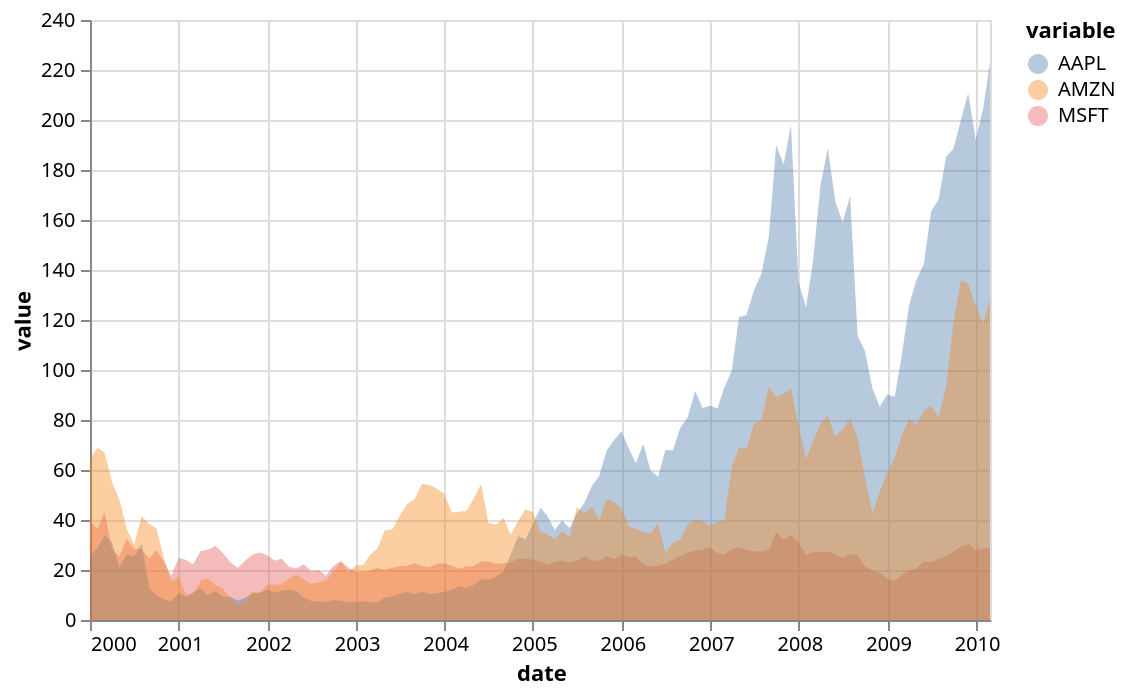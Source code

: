 {"mark": "area", "encoding": {"x": {"field": "date", "type": "temporal"}, "y": {"field": "value", "type": "quantitative", "stack": null}, "color": {"field": "variable", "type": "nominal"}, "opacity": {"value": 0.4}}, "$schema": "https://vega.github.io/schema/vega-lite/v2.json", "width": 450, "height": 300, "selection": {"grid": {"type": "interval", "bind": "scales"}}, "data": {"values": [{"date": "2000-01-01", "variable": "MSFT", "value": 39.81}, {"date": "2000-02-01", "variable": "MSFT", "value": 36.35}, {"date": "2000-03-01", "variable": "MSFT", "value": 43.22}, {"date": "2000-04-01", "variable": "MSFT", "value": 28.37}, {"date": "2000-05-01", "variable": "MSFT", "value": 25.45}, {"date": "2000-06-01", "variable": "MSFT", "value": 32.54}, {"date": "2000-07-01", "variable": "MSFT", "value": 28.4}, {"date": "2000-08-01", "variable": "MSFT", "value": 28.4}, {"date": "2000-09-01", "variable": "MSFT", "value": 24.53}, {"date": "2000-10-01", "variable": "MSFT", "value": 28.02}, {"date": "2000-11-01", "variable": "MSFT", "value": 23.34}, {"date": "2000-12-01", "variable": "MSFT", "value": 17.65}, {"date": "2001-01-01", "variable": "MSFT", "value": 24.84}, {"date": "2001-02-01", "variable": "MSFT", "value": 24.0}, {"date": "2001-03-01", "variable": "MSFT", "value": 22.25}, {"date": "2001-04-01", "variable": "MSFT", "value": 27.56}, {"date": "2001-05-01", "variable": "MSFT", "value": 28.14}, {"date": "2001-06-01", "variable": "MSFT", "value": 29.7}, {"date": "2001-07-01", "variable": "MSFT", "value": 26.93}, {"date": "2001-08-01", "variable": "MSFT", "value": 23.21}, {"date": "2001-09-01", "variable": "MSFT", "value": 20.82}, {"date": "2001-10-01", "variable": "MSFT", "value": 23.65}, {"date": "2001-11-01", "variable": "MSFT", "value": 26.12}, {"date": "2001-12-01", "variable": "MSFT", "value": 26.95}, {"date": "2002-01-01", "variable": "MSFT", "value": 25.92}, {"date": "2002-02-01", "variable": "MSFT", "value": 23.73}, {"date": "2002-03-01", "variable": "MSFT", "value": 24.53}, {"date": "2002-04-01", "variable": "MSFT", "value": 21.26}, {"date": "2002-05-01", "variable": "MSFT", "value": 20.71}, {"date": "2002-06-01", "variable": "MSFT", "value": 22.25}, {"date": "2002-07-01", "variable": "MSFT", "value": 19.52}, {"date": "2002-08-01", "variable": "MSFT", "value": 19.97}, {"date": "2002-09-01", "variable": "MSFT", "value": 17.79}, {"date": "2002-10-01", "variable": "MSFT", "value": 21.75}, {"date": "2002-11-01", "variable": "MSFT", "value": 23.46}, {"date": "2002-12-01", "variable": "MSFT", "value": 21.03}, {"date": "2003-01-01", "variable": "MSFT", "value": 19.31}, {"date": "2003-02-01", "variable": "MSFT", "value": 19.34}, {"date": "2003-03-01", "variable": "MSFT", "value": 19.76}, {"date": "2003-04-01", "variable": "MSFT", "value": 20.87}, {"date": "2003-05-01", "variable": "MSFT", "value": 20.09}, {"date": "2003-06-01", "variable": "MSFT", "value": 20.93}, {"date": "2003-07-01", "variable": "MSFT", "value": 21.56}, {"date": "2003-08-01", "variable": "MSFT", "value": 21.65}, {"date": "2003-09-01", "variable": "MSFT", "value": 22.69}, {"date": "2003-10-01", "variable": "MSFT", "value": 21.45}, {"date": "2003-11-01", "variable": "MSFT", "value": 21.1}, {"date": "2003-12-01", "variable": "MSFT", "value": 22.46}, {"date": "2004-01-01", "variable": "MSFT", "value": 22.69}, {"date": "2004-02-01", "variable": "MSFT", "value": 21.77}, {"date": "2004-03-01", "variable": "MSFT", "value": 20.46}, {"date": "2004-04-01", "variable": "MSFT", "value": 21.45}, {"date": "2004-05-01", "variable": "MSFT", "value": 21.53}, {"date": "2004-06-01", "variable": "MSFT", "value": 23.44}, {"date": "2004-07-01", "variable": "MSFT", "value": 23.38}, {"date": "2004-08-01", "variable": "MSFT", "value": 22.47}, {"date": "2004-09-01", "variable": "MSFT", "value": 22.76}, {"date": "2004-10-01", "variable": "MSFT", "value": 23.02}, {"date": "2004-11-01", "variable": "MSFT", "value": 24.6}, {"date": "2004-12-01", "variable": "MSFT", "value": 24.52}, {"date": "2005-01-01", "variable": "MSFT", "value": 24.11}, {"date": "2005-02-01", "variable": "MSFT", "value": 23.15}, {"date": "2005-03-01", "variable": "MSFT", "value": 22.24}, {"date": "2005-04-01", "variable": "MSFT", "value": 23.28}, {"date": "2005-05-01", "variable": "MSFT", "value": 23.82}, {"date": "2005-06-01", "variable": "MSFT", "value": 22.93}, {"date": "2005-07-01", "variable": "MSFT", "value": 23.64}, {"date": "2005-08-01", "variable": "MSFT", "value": 25.35}, {"date": "2005-09-01", "variable": "MSFT", "value": 23.83}, {"date": "2005-10-01", "variable": "MSFT", "value": 23.8}, {"date": "2005-11-01", "variable": "MSFT", "value": 25.71}, {"date": "2005-12-01", "variable": "MSFT", "value": 24.29}, {"date": "2006-01-01", "variable": "MSFT", "value": 26.14}, {"date": "2006-02-01", "variable": "MSFT", "value": 25.04}, {"date": "2006-03-01", "variable": "MSFT", "value": 25.36}, {"date": "2006-04-01", "variable": "MSFT", "value": 22.5}, {"date": "2006-05-01", "variable": "MSFT", "value": 21.19}, {"date": "2006-06-01", "variable": "MSFT", "value": 21.8}, {"date": "2006-07-01", "variable": "MSFT", "value": 22.51}, {"date": "2006-08-01", "variable": "MSFT", "value": 24.13}, {"date": "2006-09-01", "variable": "MSFT", "value": 25.68}, {"date": "2006-10-01", "variable": "MSFT", "value": 26.96}, {"date": "2006-11-01", "variable": "MSFT", "value": 27.66}, {"date": "2006-12-01", "variable": "MSFT", "value": 28.13}, {"date": "2007-01-01", "variable": "MSFT", "value": 29.07}, {"date": "2007-02-01", "variable": "MSFT", "value": 26.63}, {"date": "2007-03-01", "variable": "MSFT", "value": 26.35}, {"date": "2007-04-01", "variable": "MSFT", "value": 28.3}, {"date": "2007-05-01", "variable": "MSFT", "value": 29.11}, {"date": "2007-06-01", "variable": "MSFT", "value": 27.95}, {"date": "2007-07-01", "variable": "MSFT", "value": 27.5}, {"date": "2007-08-01", "variable": "MSFT", "value": 27.34}, {"date": "2007-09-01", "variable": "MSFT", "value": 28.04}, {"date": "2007-10-01", "variable": "MSFT", "value": 35.03}, {"date": "2007-11-01", "variable": "MSFT", "value": 32.09}, {"date": "2007-12-01", "variable": "MSFT", "value": 34.0}, {"date": "2008-01-01", "variable": "MSFT", "value": 31.13}, {"date": "2008-02-01", "variable": "MSFT", "value": 26.07}, {"date": "2008-03-01", "variable": "MSFT", "value": 27.21}, {"date": "2008-04-01", "variable": "MSFT", "value": 27.34}, {"date": "2008-05-01", "variable": "MSFT", "value": 27.25}, {"date": "2008-06-01", "variable": "MSFT", "value": 26.47}, {"date": "2008-07-01", "variable": "MSFT", "value": 24.75}, {"date": "2008-08-01", "variable": "MSFT", "value": 26.36}, {"date": "2008-09-01", "variable": "MSFT", "value": 25.78}, {"date": "2008-10-01", "variable": "MSFT", "value": 21.57}, {"date": "2008-11-01", "variable": "MSFT", "value": 19.66}, {"date": "2008-12-01", "variable": "MSFT", "value": 18.91}, {"date": "2009-01-01", "variable": "MSFT", "value": 16.63}, {"date": "2009-02-01", "variable": "MSFT", "value": 15.81}, {"date": "2009-03-01", "variable": "MSFT", "value": 17.99}, {"date": "2009-04-01", "variable": "MSFT", "value": 19.84}, {"date": "2009-05-01", "variable": "MSFT", "value": 20.59}, {"date": "2009-06-01", "variable": "MSFT", "value": 23.42}, {"date": "2009-07-01", "variable": "MSFT", "value": 23.18}, {"date": "2009-08-01", "variable": "MSFT", "value": 24.43}, {"date": "2009-09-01", "variable": "MSFT", "value": 25.49}, {"date": "2009-10-01", "variable": "MSFT", "value": 27.48}, {"date": "2009-11-01", "variable": "MSFT", "value": 29.27}, {"date": "2009-12-01", "variable": "MSFT", "value": 30.34}, {"date": "2010-01-01", "variable": "MSFT", "value": 28.05}, {"date": "2010-02-01", "variable": "MSFT", "value": 28.67}, {"date": "2010-03-01", "variable": "MSFT", "value": 28.8}, {"date": "2000-01-01", "variable": "AAPL", "value": 25.94}, {"date": "2000-02-01", "variable": "AAPL", "value": 28.66}, {"date": "2000-03-01", "variable": "AAPL", "value": 33.95}, {"date": "2000-04-01", "variable": "AAPL", "value": 31.01}, {"date": "2000-05-01", "variable": "AAPL", "value": 21.0}, {"date": "2000-06-01", "variable": "AAPL", "value": 26.19}, {"date": "2000-07-01", "variable": "AAPL", "value": 25.41}, {"date": "2000-08-01", "variable": "AAPL", "value": 30.47}, {"date": "2000-09-01", "variable": "AAPL", "value": 12.88}, {"date": "2000-10-01", "variable": "AAPL", "value": 9.78}, {"date": "2000-11-01", "variable": "AAPL", "value": 8.25}, {"date": "2000-12-01", "variable": "AAPL", "value": 7.44}, {"date": "2001-01-01", "variable": "AAPL", "value": 10.81}, {"date": "2001-02-01", "variable": "AAPL", "value": 9.12}, {"date": "2001-03-01", "variable": "AAPL", "value": 11.03}, {"date": "2001-04-01", "variable": "AAPL", "value": 12.74}, {"date": "2001-05-01", "variable": "AAPL", "value": 9.98}, {"date": "2001-06-01", "variable": "AAPL", "value": 11.62}, {"date": "2001-07-01", "variable": "AAPL", "value": 9.4}, {"date": "2001-08-01", "variable": "AAPL", "value": 9.27}, {"date": "2001-09-01", "variable": "AAPL", "value": 7.76}, {"date": "2001-10-01", "variable": "AAPL", "value": 8.78}, {"date": "2001-11-01", "variable": "AAPL", "value": 10.65}, {"date": "2001-12-01", "variable": "AAPL", "value": 10.95}, {"date": "2002-01-01", "variable": "AAPL", "value": 12.36}, {"date": "2002-02-01", "variable": "AAPL", "value": 10.85}, {"date": "2002-03-01", "variable": "AAPL", "value": 11.84}, {"date": "2002-04-01", "variable": "AAPL", "value": 12.14}, {"date": "2002-05-01", "variable": "AAPL", "value": 11.65}, {"date": "2002-06-01", "variable": "AAPL", "value": 8.86}, {"date": "2002-07-01", "variable": "AAPL", "value": 7.63}, {"date": "2002-08-01", "variable": "AAPL", "value": 7.38}, {"date": "2002-09-01", "variable": "AAPL", "value": 7.25}, {"date": "2002-10-01", "variable": "AAPL", "value": 8.03}, {"date": "2002-11-01", "variable": "AAPL", "value": 7.75}, {"date": "2002-12-01", "variable": "AAPL", "value": 7.16}, {"date": "2003-01-01", "variable": "AAPL", "value": 7.18}, {"date": "2003-02-01", "variable": "AAPL", "value": 7.51}, {"date": "2003-03-01", "variable": "AAPL", "value": 7.07}, {"date": "2003-04-01", "variable": "AAPL", "value": 7.11}, {"date": "2003-05-01", "variable": "AAPL", "value": 8.98}, {"date": "2003-06-01", "variable": "AAPL", "value": 9.53}, {"date": "2003-07-01", "variable": "AAPL", "value": 10.54}, {"date": "2003-08-01", "variable": "AAPL", "value": 11.31}, {"date": "2003-09-01", "variable": "AAPL", "value": 10.36}, {"date": "2003-10-01", "variable": "AAPL", "value": 11.44}, {"date": "2003-11-01", "variable": "AAPL", "value": 10.45}, {"date": "2003-12-01", "variable": "AAPL", "value": 10.69}, {"date": "2004-01-01", "variable": "AAPL", "value": 11.28}, {"date": "2004-02-01", "variable": "AAPL", "value": 11.96}, {"date": "2004-03-01", "variable": "AAPL", "value": 13.52}, {"date": "2004-04-01", "variable": "AAPL", "value": 12.89}, {"date": "2004-05-01", "variable": "AAPL", "value": 14.03}, {"date": "2004-06-01", "variable": "AAPL", "value": 16.27}, {"date": "2004-07-01", "variable": "AAPL", "value": 16.17}, {"date": "2004-08-01", "variable": "AAPL", "value": 17.25}, {"date": "2004-09-01", "variable": "AAPL", "value": 19.38}, {"date": "2004-10-01", "variable": "AAPL", "value": 26.2}, {"date": "2004-11-01", "variable": "AAPL", "value": 33.53}, {"date": "2004-12-01", "variable": "AAPL", "value": 32.2}, {"date": "2005-01-01", "variable": "AAPL", "value": 38.45}, {"date": "2005-02-01", "variable": "AAPL", "value": 44.86}, {"date": "2005-03-01", "variable": "AAPL", "value": 41.67}, {"date": "2005-04-01", "variable": "AAPL", "value": 36.06}, {"date": "2005-05-01", "variable": "AAPL", "value": 39.76}, {"date": "2005-06-01", "variable": "AAPL", "value": 36.81}, {"date": "2005-07-01", "variable": "AAPL", "value": 42.65}, {"date": "2005-08-01", "variable": "AAPL", "value": 46.89}, {"date": "2005-09-01", "variable": "AAPL", "value": 53.61}, {"date": "2005-10-01", "variable": "AAPL", "value": 57.59}, {"date": "2005-11-01", "variable": "AAPL", "value": 67.82}, {"date": "2005-12-01", "variable": "AAPL", "value": 71.89}, {"date": "2006-01-01", "variable": "AAPL", "value": 75.51}, {"date": "2006-02-01", "variable": "AAPL", "value": 68.49}, {"date": "2006-03-01", "variable": "AAPL", "value": 62.72}, {"date": "2006-04-01", "variable": "AAPL", "value": 70.39}, {"date": "2006-05-01", "variable": "AAPL", "value": 59.77}, {"date": "2006-06-01", "variable": "AAPL", "value": 57.27}, {"date": "2006-07-01", "variable": "AAPL", "value": 67.96}, {"date": "2006-08-01", "variable": "AAPL", "value": 67.85}, {"date": "2006-09-01", "variable": "AAPL", "value": 76.98}, {"date": "2006-10-01", "variable": "AAPL", "value": 81.08}, {"date": "2006-11-01", "variable": "AAPL", "value": 91.66}, {"date": "2006-12-01", "variable": "AAPL", "value": 84.84}, {"date": "2007-01-01", "variable": "AAPL", "value": 85.73}, {"date": "2007-02-01", "variable": "AAPL", "value": 84.61}, {"date": "2007-03-01", "variable": "AAPL", "value": 92.91}, {"date": "2007-04-01", "variable": "AAPL", "value": 99.8}, {"date": "2007-05-01", "variable": "AAPL", "value": 121.19}, {"date": "2007-06-01", "variable": "AAPL", "value": 122.04}, {"date": "2007-07-01", "variable": "AAPL", "value": 131.76}, {"date": "2007-08-01", "variable": "AAPL", "value": 138.48}, {"date": "2007-09-01", "variable": "AAPL", "value": 153.47}, {"date": "2007-10-01", "variable": "AAPL", "value": 189.95}, {"date": "2007-11-01", "variable": "AAPL", "value": 182.22}, {"date": "2007-12-01", "variable": "AAPL", "value": 198.08}, {"date": "2008-01-01", "variable": "AAPL", "value": 135.36}, {"date": "2008-02-01", "variable": "AAPL", "value": 125.02}, {"date": "2008-03-01", "variable": "AAPL", "value": 143.5}, {"date": "2008-04-01", "variable": "AAPL", "value": 173.95}, {"date": "2008-05-01", "variable": "AAPL", "value": 188.75}, {"date": "2008-06-01", "variable": "AAPL", "value": 167.44}, {"date": "2008-07-01", "variable": "AAPL", "value": 158.95}, {"date": "2008-08-01", "variable": "AAPL", "value": 169.53}, {"date": "2008-09-01", "variable": "AAPL", "value": 113.66}, {"date": "2008-10-01", "variable": "AAPL", "value": 107.59}, {"date": "2008-11-01", "variable": "AAPL", "value": 92.67}, {"date": "2008-12-01", "variable": "AAPL", "value": 85.35}, {"date": "2009-01-01", "variable": "AAPL", "value": 90.13}, {"date": "2009-02-01", "variable": "AAPL", "value": 89.31}, {"date": "2009-03-01", "variable": "AAPL", "value": 105.12}, {"date": "2009-04-01", "variable": "AAPL", "value": 125.83}, {"date": "2009-05-01", "variable": "AAPL", "value": 135.81}, {"date": "2009-06-01", "variable": "AAPL", "value": 142.43}, {"date": "2009-07-01", "variable": "AAPL", "value": 163.39}, {"date": "2009-08-01", "variable": "AAPL", "value": 168.21}, {"date": "2009-09-01", "variable": "AAPL", "value": 185.35}, {"date": "2009-10-01", "variable": "AAPL", "value": 188.5}, {"date": "2009-11-01", "variable": "AAPL", "value": 199.91}, {"date": "2009-12-01", "variable": "AAPL", "value": 210.73}, {"date": "2010-01-01", "variable": "AAPL", "value": 192.06}, {"date": "2010-02-01", "variable": "AAPL", "value": 204.62}, {"date": "2010-03-01", "variable": "AAPL", "value": 223.02}, {"date": "2000-01-01", "variable": "AMZN", "value": 64.56}, {"date": "2000-02-01", "variable": "AMZN", "value": 68.87}, {"date": "2000-03-01", "variable": "AMZN", "value": 67.0}, {"date": "2000-04-01", "variable": "AMZN", "value": 55.19}, {"date": "2000-05-01", "variable": "AMZN", "value": 48.31}, {"date": "2000-06-01", "variable": "AMZN", "value": 36.31}, {"date": "2000-07-01", "variable": "AMZN", "value": 30.12}, {"date": "2000-08-01", "variable": "AMZN", "value": 41.5}, {"date": "2000-09-01", "variable": "AMZN", "value": 38.44}, {"date": "2000-10-01", "variable": "AMZN", "value": 36.62}, {"date": "2000-11-01", "variable": "AMZN", "value": 24.69}, {"date": "2000-12-01", "variable": "AMZN", "value": 15.56}, {"date": "2001-01-01", "variable": "AMZN", "value": 17.31}, {"date": "2001-02-01", "variable": "AMZN", "value": 10.19}, {"date": "2001-03-01", "variable": "AMZN", "value": 10.23}, {"date": "2001-04-01", "variable": "AMZN", "value": 15.78}, {"date": "2001-05-01", "variable": "AMZN", "value": 16.69}, {"date": "2001-06-01", "variable": "AMZN", "value": 14.15}, {"date": "2001-07-01", "variable": "AMZN", "value": 12.49}, {"date": "2001-08-01", "variable": "AMZN", "value": 8.94}, {"date": "2001-09-01", "variable": "AMZN", "value": 5.97}, {"date": "2001-10-01", "variable": "AMZN", "value": 6.98}, {"date": "2001-11-01", "variable": "AMZN", "value": 11.32}, {"date": "2001-12-01", "variable": "AMZN", "value": 10.82}, {"date": "2002-01-01", "variable": "AMZN", "value": 14.19}, {"date": "2002-02-01", "variable": "AMZN", "value": 14.1}, {"date": "2002-03-01", "variable": "AMZN", "value": 14.3}, {"date": "2002-04-01", "variable": "AMZN", "value": 16.69}, {"date": "2002-05-01", "variable": "AMZN", "value": 18.23}, {"date": "2002-06-01", "variable": "AMZN", "value": 16.25}, {"date": "2002-07-01", "variable": "AMZN", "value": 14.45}, {"date": "2002-08-01", "variable": "AMZN", "value": 14.94}, {"date": "2002-09-01", "variable": "AMZN", "value": 15.93}, {"date": "2002-10-01", "variable": "AMZN", "value": 19.36}, {"date": "2002-11-01", "variable": "AMZN", "value": 23.35}, {"date": "2002-12-01", "variable": "AMZN", "value": 18.89}, {"date": "2003-01-01", "variable": "AMZN", "value": 21.85}, {"date": "2003-02-01", "variable": "AMZN", "value": 22.01}, {"date": "2003-03-01", "variable": "AMZN", "value": 26.03}, {"date": "2003-04-01", "variable": "AMZN", "value": 28.69}, {"date": "2003-05-01", "variable": "AMZN", "value": 35.89}, {"date": "2003-06-01", "variable": "AMZN", "value": 36.32}, {"date": "2003-07-01", "variable": "AMZN", "value": 41.64}, {"date": "2003-08-01", "variable": "AMZN", "value": 46.32}, {"date": "2003-09-01", "variable": "AMZN", "value": 48.43}, {"date": "2003-10-01", "variable": "AMZN", "value": 54.43}, {"date": "2003-11-01", "variable": "AMZN", "value": 53.97}, {"date": "2003-12-01", "variable": "AMZN", "value": 52.62}, {"date": "2004-01-01", "variable": "AMZN", "value": 50.4}, {"date": "2004-02-01", "variable": "AMZN", "value": 43.01}, {"date": "2004-03-01", "variable": "AMZN", "value": 43.28}, {"date": "2004-04-01", "variable": "AMZN", "value": 43.6}, {"date": "2004-05-01", "variable": "AMZN", "value": 48.5}, {"date": "2004-06-01", "variable": "AMZN", "value": 54.4}, {"date": "2004-07-01", "variable": "AMZN", "value": 38.92}, {"date": "2004-08-01", "variable": "AMZN", "value": 38.14}, {"date": "2004-09-01", "variable": "AMZN", "value": 40.86}, {"date": "2004-10-01", "variable": "AMZN", "value": 34.13}, {"date": "2004-11-01", "variable": "AMZN", "value": 39.68}, {"date": "2004-12-01", "variable": "AMZN", "value": 44.29}, {"date": "2005-01-01", "variable": "AMZN", "value": 43.22}, {"date": "2005-02-01", "variable": "AMZN", "value": 35.18}, {"date": "2005-03-01", "variable": "AMZN", "value": 34.27}, {"date": "2005-04-01", "variable": "AMZN", "value": 32.36}, {"date": "2005-05-01", "variable": "AMZN", "value": 35.51}, {"date": "2005-06-01", "variable": "AMZN", "value": 33.09}, {"date": "2005-07-01", "variable": "AMZN", "value": 45.15}, {"date": "2005-08-01", "variable": "AMZN", "value": 42.7}, {"date": "2005-09-01", "variable": "AMZN", "value": 45.3}, {"date": "2005-10-01", "variable": "AMZN", "value": 39.86}, {"date": "2005-11-01", "variable": "AMZN", "value": 48.46}, {"date": "2005-12-01", "variable": "AMZN", "value": 47.15}, {"date": "2006-01-01", "variable": "AMZN", "value": 44.82}, {"date": "2006-02-01", "variable": "AMZN", "value": 37.44}, {"date": "2006-03-01", "variable": "AMZN", "value": 36.53}, {"date": "2006-04-01", "variable": "AMZN", "value": 35.21}, {"date": "2006-05-01", "variable": "AMZN", "value": 34.61}, {"date": "2006-06-01", "variable": "AMZN", "value": 38.68}, {"date": "2006-07-01", "variable": "AMZN", "value": 26.89}, {"date": "2006-08-01", "variable": "AMZN", "value": 30.83}, {"date": "2006-09-01", "variable": "AMZN", "value": 32.12}, {"date": "2006-10-01", "variable": "AMZN", "value": 38.09}, {"date": "2006-11-01", "variable": "AMZN", "value": 40.34}, {"date": "2006-12-01", "variable": "AMZN", "value": 39.46}, {"date": "2007-01-01", "variable": "AMZN", "value": 37.67}, {"date": "2007-02-01", "variable": "AMZN", "value": 39.14}, {"date": "2007-03-01", "variable": "AMZN", "value": 39.79}, {"date": "2007-04-01", "variable": "AMZN", "value": 61.33}, {"date": "2007-05-01", "variable": "AMZN", "value": 69.14}, {"date": "2007-06-01", "variable": "AMZN", "value": 68.41}, {"date": "2007-07-01", "variable": "AMZN", "value": 78.54}, {"date": "2007-08-01", "variable": "AMZN", "value": 79.91}, {"date": "2007-09-01", "variable": "AMZN", "value": 93.15}, {"date": "2007-10-01", "variable": "AMZN", "value": 89.15}, {"date": "2007-11-01", "variable": "AMZN", "value": 90.56}, {"date": "2007-12-01", "variable": "AMZN", "value": 92.64}, {"date": "2008-01-01", "variable": "AMZN", "value": 77.7}, {"date": "2008-02-01", "variable": "AMZN", "value": 64.47}, {"date": "2008-03-01", "variable": "AMZN", "value": 71.3}, {"date": "2008-04-01", "variable": "AMZN", "value": 78.63}, {"date": "2008-05-01", "variable": "AMZN", "value": 81.62}, {"date": "2008-06-01", "variable": "AMZN", "value": 73.33}, {"date": "2008-07-01", "variable": "AMZN", "value": 76.34}, {"date": "2008-08-01", "variable": "AMZN", "value": 80.81}, {"date": "2008-09-01", "variable": "AMZN", "value": 72.76}, {"date": "2008-10-01", "variable": "AMZN", "value": 57.24}, {"date": "2008-11-01", "variable": "AMZN", "value": 42.7}, {"date": "2008-12-01", "variable": "AMZN", "value": 51.28}, {"date": "2009-01-01", "variable": "AMZN", "value": 58.82}, {"date": "2009-02-01", "variable": "AMZN", "value": 64.79}, {"date": "2009-03-01", "variable": "AMZN", "value": 73.44}, {"date": "2009-04-01", "variable": "AMZN", "value": 80.52}, {"date": "2009-05-01", "variable": "AMZN", "value": 77.99}, {"date": "2009-06-01", "variable": "AMZN", "value": 83.66}, {"date": "2009-07-01", "variable": "AMZN", "value": 85.76}, {"date": "2009-08-01", "variable": "AMZN", "value": 81.19}, {"date": "2009-09-01", "variable": "AMZN", "value": 93.36}, {"date": "2009-10-01", "variable": "AMZN", "value": 118.81}, {"date": "2009-11-01", "variable": "AMZN", "value": 135.91}, {"date": "2009-12-01", "variable": "AMZN", "value": 134.52}, {"date": "2010-01-01", "variable": "AMZN", "value": 125.41}, {"date": "2010-02-01", "variable": "AMZN", "value": 118.4}, {"date": "2010-03-01", "variable": "AMZN", "value": 128.82}]}}